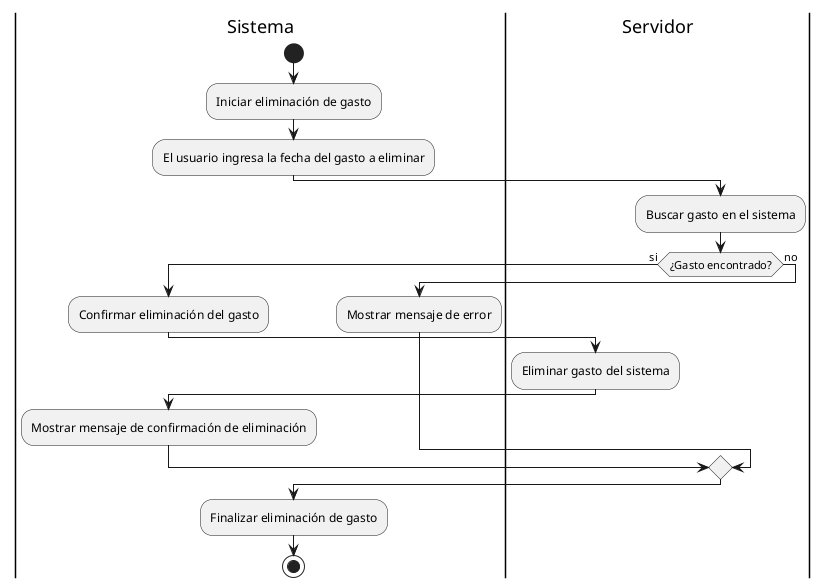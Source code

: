 @startuml Eliminar gasto

|Sistema|
start
:Iniciar eliminación de gasto;
:El usuario ingresa la fecha del gasto a eliminar;
|Servidor|
:Buscar gasto en el sistema;
if (¿Gasto encontrado?) then (si)
    |Sistema|
    :Confirmar eliminación del gasto;
    |Servidor|
    :Eliminar gasto del sistema;
    |Sistema|
    :Mostrar mensaje de confirmación de eliminación;
else (no)
    :Mostrar mensaje de error;
endif
:Finalizar eliminación de gasto;
stop

@enduml

